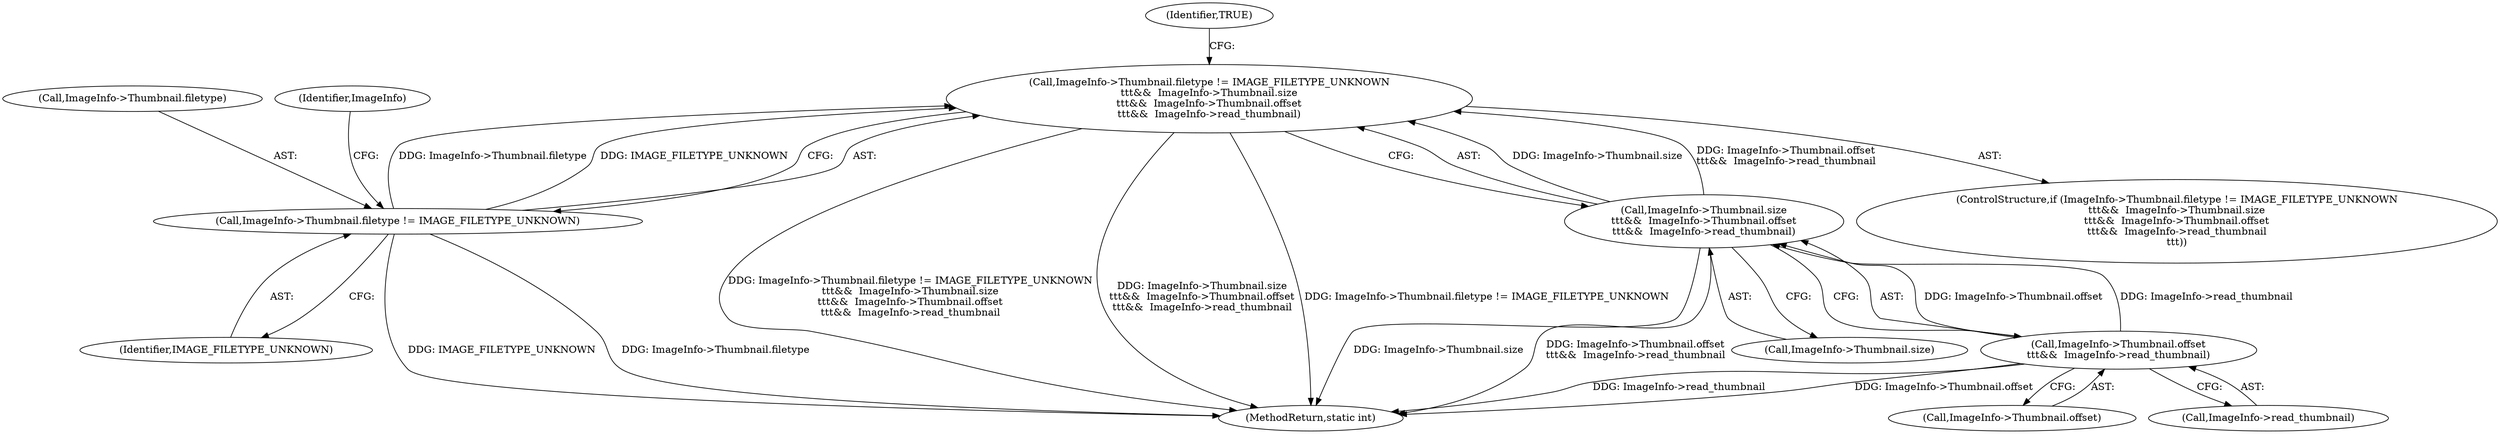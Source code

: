 digraph "0_php_082aecfc3a753ad03be82cf14f03ac065723ec92_1@API" {
"1000210" [label="(Call,ImageInfo->Thumbnail.filetype != IMAGE_FILETYPE_UNKNOWN\n\t\t\t&&  ImageInfo->Thumbnail.size\n\t\t\t&&  ImageInfo->Thumbnail.offset\n\t\t\t&&  ImageInfo->read_thumbnail)"];
"1000211" [label="(Call,ImageInfo->Thumbnail.filetype != IMAGE_FILETYPE_UNKNOWN)"];
"1000218" [label="(Call,ImageInfo->Thumbnail.size\n\t\t\t&&  ImageInfo->Thumbnail.offset\n\t\t\t&&  ImageInfo->read_thumbnail)"];
"1000224" [label="(Call,ImageInfo->Thumbnail.offset\n\t\t\t&&  ImageInfo->read_thumbnail)"];
"1000218" [label="(Call,ImageInfo->Thumbnail.size\n\t\t\t&&  ImageInfo->Thumbnail.offset\n\t\t\t&&  ImageInfo->read_thumbnail)"];
"1000211" [label="(Call,ImageInfo->Thumbnail.filetype != IMAGE_FILETYPE_UNKNOWN)"];
"1000209" [label="(ControlStructure,if (ImageInfo->Thumbnail.filetype != IMAGE_FILETYPE_UNKNOWN\n\t\t\t&&  ImageInfo->Thumbnail.size\n\t\t\t&&  ImageInfo->Thumbnail.offset\n\t\t\t&&  ImageInfo->read_thumbnail\n\t\t\t))"];
"1000225" [label="(Call,ImageInfo->Thumbnail.offset)"];
"1000212" [label="(Call,ImageInfo->Thumbnail.filetype)"];
"1000224" [label="(Call,ImageInfo->Thumbnail.offset\n\t\t\t&&  ImageInfo->read_thumbnail)"];
"1000219" [label="(Call,ImageInfo->Thumbnail.size)"];
"1000217" [label="(Identifier,IMAGE_FILETYPE_UNKNOWN)"];
"1000230" [label="(Call,ImageInfo->read_thumbnail)"];
"1000210" [label="(Call,ImageInfo->Thumbnail.filetype != IMAGE_FILETYPE_UNKNOWN\n\t\t\t&&  ImageInfo->Thumbnail.size\n\t\t\t&&  ImageInfo->Thumbnail.offset\n\t\t\t&&  ImageInfo->read_thumbnail)"];
"1000235" [label="(Identifier,TRUE)"];
"1000221" [label="(Identifier,ImageInfo)"];
"1000242" [label="(MethodReturn,static int)"];
"1000210" -> "1000209"  [label="AST: "];
"1000210" -> "1000211"  [label="CFG: "];
"1000210" -> "1000218"  [label="CFG: "];
"1000211" -> "1000210"  [label="AST: "];
"1000218" -> "1000210"  [label="AST: "];
"1000235" -> "1000210"  [label="CFG: "];
"1000210" -> "1000242"  [label="DDG: ImageInfo->Thumbnail.filetype != IMAGE_FILETYPE_UNKNOWN\n\t\t\t&&  ImageInfo->Thumbnail.size\n\t\t\t&&  ImageInfo->Thumbnail.offset\n\t\t\t&&  ImageInfo->read_thumbnail"];
"1000210" -> "1000242"  [label="DDG: ImageInfo->Thumbnail.size\n\t\t\t&&  ImageInfo->Thumbnail.offset\n\t\t\t&&  ImageInfo->read_thumbnail"];
"1000210" -> "1000242"  [label="DDG: ImageInfo->Thumbnail.filetype != IMAGE_FILETYPE_UNKNOWN"];
"1000211" -> "1000210"  [label="DDG: ImageInfo->Thumbnail.filetype"];
"1000211" -> "1000210"  [label="DDG: IMAGE_FILETYPE_UNKNOWN"];
"1000218" -> "1000210"  [label="DDG: ImageInfo->Thumbnail.size"];
"1000218" -> "1000210"  [label="DDG: ImageInfo->Thumbnail.offset\n\t\t\t&&  ImageInfo->read_thumbnail"];
"1000211" -> "1000217"  [label="CFG: "];
"1000212" -> "1000211"  [label="AST: "];
"1000217" -> "1000211"  [label="AST: "];
"1000221" -> "1000211"  [label="CFG: "];
"1000211" -> "1000242"  [label="DDG: IMAGE_FILETYPE_UNKNOWN"];
"1000211" -> "1000242"  [label="DDG: ImageInfo->Thumbnail.filetype"];
"1000218" -> "1000219"  [label="CFG: "];
"1000218" -> "1000224"  [label="CFG: "];
"1000219" -> "1000218"  [label="AST: "];
"1000224" -> "1000218"  [label="AST: "];
"1000218" -> "1000242"  [label="DDG: ImageInfo->Thumbnail.size"];
"1000218" -> "1000242"  [label="DDG: ImageInfo->Thumbnail.offset\n\t\t\t&&  ImageInfo->read_thumbnail"];
"1000224" -> "1000218"  [label="DDG: ImageInfo->Thumbnail.offset"];
"1000224" -> "1000218"  [label="DDG: ImageInfo->read_thumbnail"];
"1000224" -> "1000225"  [label="CFG: "];
"1000224" -> "1000230"  [label="CFG: "];
"1000225" -> "1000224"  [label="AST: "];
"1000230" -> "1000224"  [label="AST: "];
"1000224" -> "1000242"  [label="DDG: ImageInfo->Thumbnail.offset"];
"1000224" -> "1000242"  [label="DDG: ImageInfo->read_thumbnail"];
}
